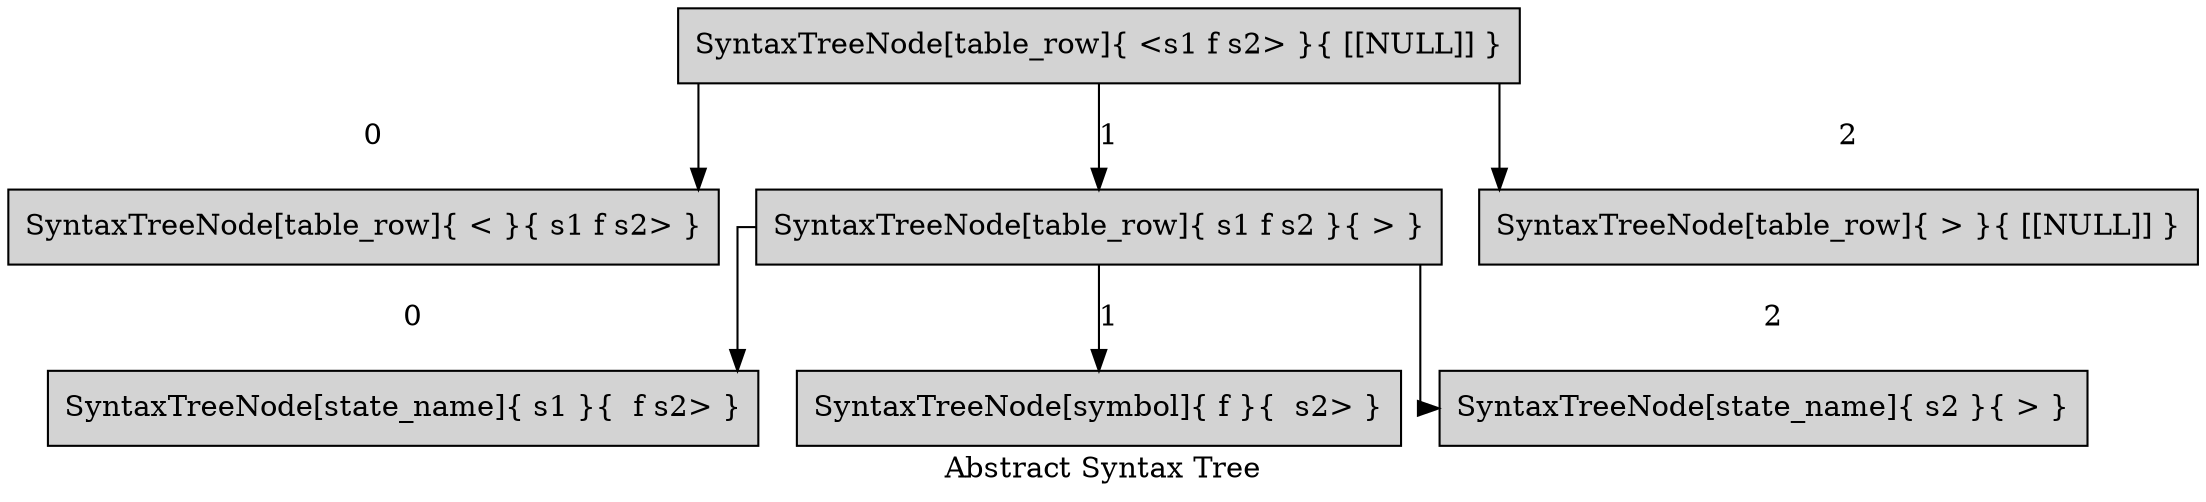 digraph
{
    label = "Abstract Syntax Tree"
    splines = ortho

    ece1a69 [ label = "SyntaxTreeNode[table_row]{ < }{ s1 f s2> }", shape = box, style = filled ]
    a191120 [ label = "SyntaxTreeNode[state_name]{ s1 }{  f s2> }", shape = box, style = filled ]
    c9cb643 [ label = "SyntaxTreeNode[symbol]{ f }{  s2> }", shape = box, style = filled ]
    "1303e5b" [ label = "SyntaxTreeNode[state_name]{ s2 }{ > }", shape = box, style = filled ]
    "0a31213" [ label = "SyntaxTreeNode[table_row]{ s1 f s2 }{ > }", shape = box, style = filled ]
    "6381ab9" [ label = "SyntaxTreeNode[table_row]{ > }{ [[NULL]] }", shape = box, style = filled ]
    c8aa8cf [ label = "SyntaxTreeNode[table_row]{ <s1 f s2> }{ [[NULL]] }", shape = box, style = filled ]

    "0a31213" -> a191120 [ label = 0 ]
    "0a31213" -> c9cb643 [ label = 1 ]
    "0a31213" -> "1303e5b" [ label = 2 ]
    c8aa8cf -> ece1a69 [ label = 0 ]
    c8aa8cf -> "0a31213" [ label = 1 ]
    c8aa8cf -> "6381ab9" [ label = 2 ]
}
